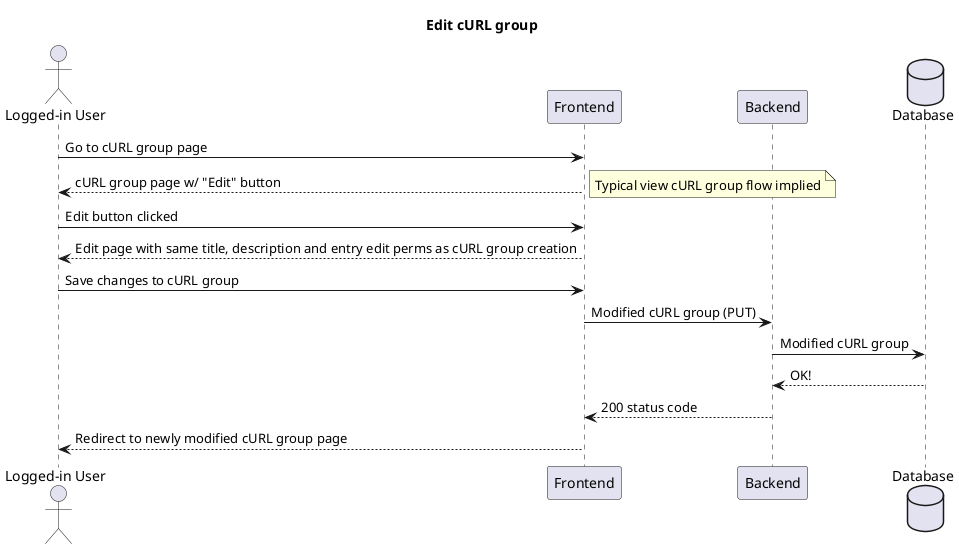 @startuml
title Edit cURL group

actor User as "Logged-in User"
participant Frontend 
participant Backend
database Database

User -> Frontend: Go to cURL group page
Frontend --> User: cURL group page w/ "Edit" button
note right: Typical view cURL group flow implied
User -> Frontend: Edit button clicked
Frontend --> User: Edit page with same title, description and entry edit perms as cURL group creation
User -> Frontend: Save changes to cURL group
Frontend -> Backend: Modified cURL group (PUT)
Backend -> Database: Modified cURL group
Database --> Backend: OK!
Backend --> Frontend: 200 status code
Frontend --> User: Redirect to newly modified cURL group page

@enduml